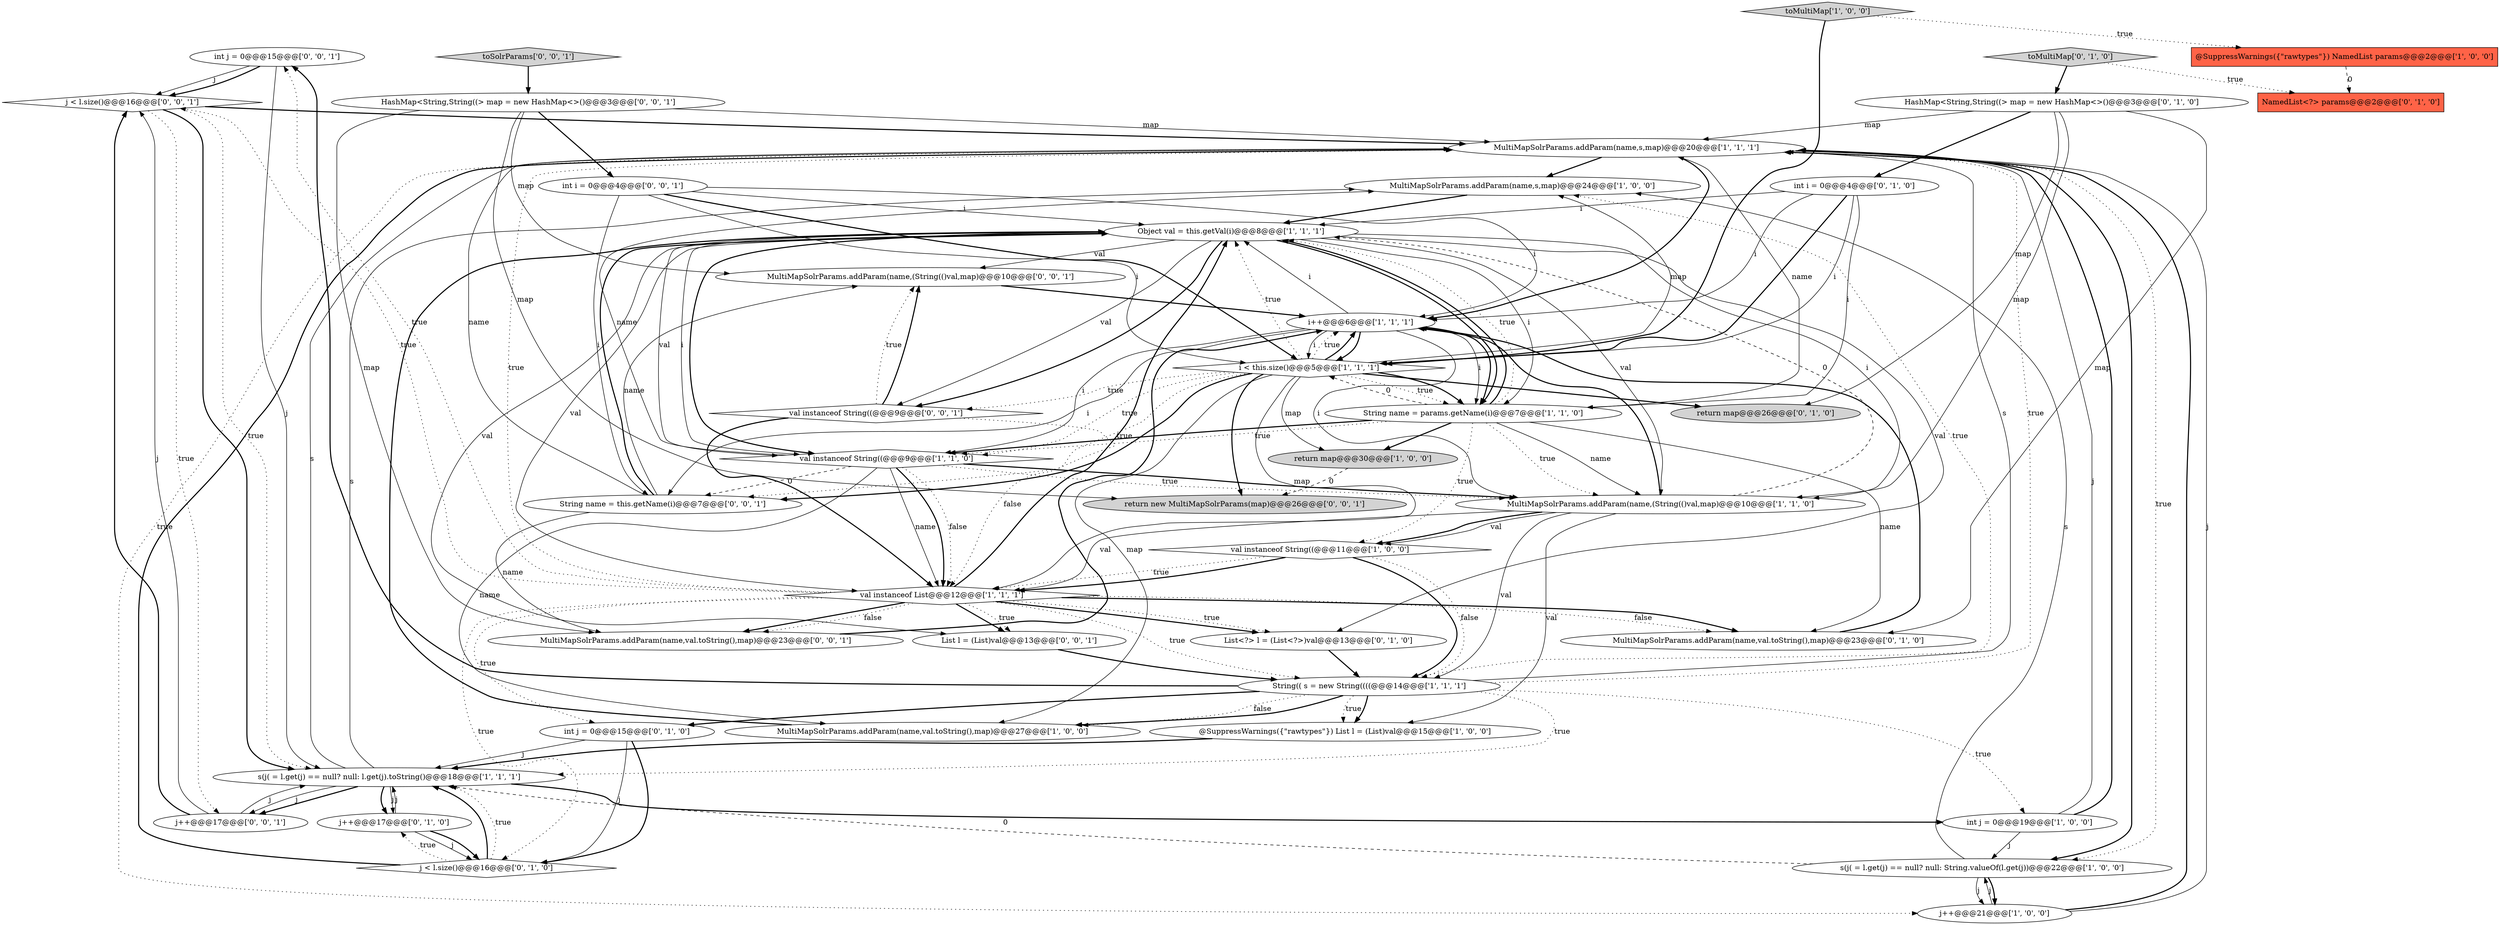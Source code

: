 digraph {
32 [style = filled, label = "int j = 0@@@15@@@['0', '0', '1']", fillcolor = white, shape = ellipse image = "AAA0AAABBB3BBB"];
20 [style = filled, label = "return map@@@26@@@['0', '1', '0']", fillcolor = lightgray, shape = ellipse image = "AAA0AAABBB2BBB"];
24 [style = filled, label = "List<?> l = (List<?>)val@@@13@@@['0', '1', '0']", fillcolor = white, shape = ellipse image = "AAA0AAABBB2BBB"];
10 [style = filled, label = "toMultiMap['1', '0', '0']", fillcolor = lightgray, shape = diamond image = "AAA0AAABBB1BBB"];
30 [style = filled, label = "MultiMapSolrParams.addParam(name,(String(()val,map)@@@10@@@['0', '0', '1']", fillcolor = white, shape = ellipse image = "AAA0AAABBB3BBB"];
5 [style = filled, label = "int j = 0@@@19@@@['1', '0', '0']", fillcolor = white, shape = ellipse image = "AAA0AAABBB1BBB"];
15 [style = filled, label = "MultiMapSolrParams.addParam(name,(String(()val,map)@@@10@@@['1', '1', '0']", fillcolor = white, shape = ellipse image = "AAA0AAABBB1BBB"];
8 [style = filled, label = "@SuppressWarnings({\"rawtypes\"}) NamedList params@@@2@@@['1', '0', '0']", fillcolor = tomato, shape = box image = "AAA1AAABBB1BBB"];
13 [style = filled, label = "i < this.size()@@@5@@@['1', '1', '1']", fillcolor = white, shape = diamond image = "AAA0AAABBB1BBB"];
33 [style = filled, label = "HashMap<String,String((> map = new HashMap<>()@@@3@@@['0', '0', '1']", fillcolor = white, shape = ellipse image = "AAA0AAABBB3BBB"];
39 [style = filled, label = "return new MultiMapSolrParams(map)@@@26@@@['0', '0', '1']", fillcolor = lightgray, shape = ellipse image = "AAA0AAABBB3BBB"];
11 [style = filled, label = "MultiMapSolrParams.addParam(name,s,map)@@@24@@@['1', '0', '0']", fillcolor = white, shape = ellipse image = "AAA0AAABBB1BBB"];
16 [style = filled, label = "MultiMapSolrParams.addParam(name,val.toString(),map)@@@27@@@['1', '0', '0']", fillcolor = white, shape = ellipse image = "AAA0AAABBB1BBB"];
3 [style = filled, label = "s(j( = l.get(j) == null? null: String.valueOf(l.get(j))@@@22@@@['1', '0', '0']", fillcolor = white, shape = ellipse image = "AAA0AAABBB1BBB"];
28 [style = filled, label = "int i = 0@@@4@@@['0', '1', '0']", fillcolor = white, shape = ellipse image = "AAA0AAABBB2BBB"];
12 [style = filled, label = "return map@@@30@@@['1', '0', '0']", fillcolor = lightgray, shape = ellipse image = "AAA0AAABBB1BBB"];
9 [style = filled, label = "val instanceof String((@@@9@@@['1', '1', '0']", fillcolor = white, shape = diamond image = "AAA0AAABBB1BBB"];
19 [style = filled, label = "MultiMapSolrParams.addParam(name,s,map)@@@20@@@['1', '1', '1']", fillcolor = white, shape = ellipse image = "AAA0AAABBB1BBB"];
2 [style = filled, label = "val instanceof List@@@12@@@['1', '1', '1']", fillcolor = white, shape = diamond image = "AAA0AAABBB1BBB"];
37 [style = filled, label = "val instanceof String((@@@9@@@['0', '0', '1']", fillcolor = white, shape = diamond image = "AAA0AAABBB3BBB"];
18 [style = filled, label = "j++@@@21@@@['1', '0', '0']", fillcolor = white, shape = ellipse image = "AAA0AAABBB1BBB"];
36 [style = filled, label = "toSolrParams['0', '0', '1']", fillcolor = lightgray, shape = diamond image = "AAA0AAABBB3BBB"];
22 [style = filled, label = "j++@@@17@@@['0', '1', '0']", fillcolor = white, shape = ellipse image = "AAA0AAABBB2BBB"];
21 [style = filled, label = "toMultiMap['0', '1', '0']", fillcolor = lightgray, shape = diamond image = "AAA0AAABBB2BBB"];
38 [style = filled, label = "j++@@@17@@@['0', '0', '1']", fillcolor = white, shape = ellipse image = "AAA0AAABBB3BBB"];
26 [style = filled, label = "j < l.size()@@@16@@@['0', '1', '0']", fillcolor = white, shape = diamond image = "AAA0AAABBB2BBB"];
7 [style = filled, label = "String name = params.getName(i)@@@7@@@['1', '1', '0']", fillcolor = white, shape = ellipse image = "AAA0AAABBB1BBB"];
23 [style = filled, label = "int j = 0@@@15@@@['0', '1', '0']", fillcolor = white, shape = ellipse image = "AAA0AAABBB2BBB"];
40 [style = filled, label = "String name = this.getName(i)@@@7@@@['0', '0', '1']", fillcolor = white, shape = ellipse image = "AAA0AAABBB3BBB"];
0 [style = filled, label = "Object val = this.getVal(i)@@@8@@@['1', '1', '1']", fillcolor = white, shape = ellipse image = "AAA0AAABBB1BBB"];
29 [style = filled, label = "NamedList<?> params@@@2@@@['0', '1', '0']", fillcolor = tomato, shape = box image = "AAA1AAABBB2BBB"];
31 [style = filled, label = "MultiMapSolrParams.addParam(name,val.toString(),map)@@@23@@@['0', '0', '1']", fillcolor = white, shape = ellipse image = "AAA0AAABBB3BBB"];
27 [style = filled, label = "MultiMapSolrParams.addParam(name,val.toString(),map)@@@23@@@['0', '1', '0']", fillcolor = white, shape = ellipse image = "AAA0AAABBB2BBB"];
1 [style = filled, label = "String(( s = new String((((@@@14@@@['1', '1', '1']", fillcolor = white, shape = ellipse image = "AAA0AAABBB1BBB"];
14 [style = filled, label = "@SuppressWarnings({\"rawtypes\"}) List l = (List)val@@@15@@@['1', '0', '0']", fillcolor = white, shape = ellipse image = "AAA0AAABBB1BBB"];
34 [style = filled, label = "j < l.size()@@@16@@@['0', '0', '1']", fillcolor = white, shape = diamond image = "AAA0AAABBB3BBB"];
4 [style = filled, label = "i++@@@6@@@['1', '1', '1']", fillcolor = white, shape = ellipse image = "AAA0AAABBB1BBB"];
6 [style = filled, label = "s(j( = l.get(j) == null? null: l.get(j).toString()@@@18@@@['1', '1', '1']", fillcolor = white, shape = ellipse image = "AAA0AAABBB1BBB"];
17 [style = filled, label = "val instanceof String((@@@11@@@['1', '0', '0']", fillcolor = white, shape = diamond image = "AAA0AAABBB1BBB"];
25 [style = filled, label = "HashMap<String,String((> map = new HashMap<>()@@@3@@@['0', '1', '0']", fillcolor = white, shape = ellipse image = "AAA0AAABBB2BBB"];
41 [style = filled, label = "int i = 0@@@4@@@['0', '0', '1']", fillcolor = white, shape = ellipse image = "AAA0AAABBB3BBB"];
35 [style = filled, label = "List l = (List)val@@@13@@@['0', '0', '1']", fillcolor = white, shape = ellipse image = "AAA0AAABBB3BBB"];
28->4 [style = solid, label="i"];
2->35 [style = bold, label=""];
10->8 [style = dotted, label="true"];
16->0 [style = bold, label=""];
4->40 [style = solid, label="i"];
6->22 [style = bold, label=""];
41->40 [style = solid, label="i"];
22->6 [style = solid, label="j"];
15->2 [style = solid, label="val"];
9->11 [style = solid, label="name"];
2->23 [style = dotted, label="true"];
19->11 [style = bold, label=""];
32->34 [style = solid, label="j"];
32->34 [style = bold, label=""];
0->37 [style = solid, label="val"];
26->22 [style = dotted, label="true"];
36->33 [style = bold, label=""];
1->23 [style = bold, label=""];
3->18 [style = bold, label=""];
7->9 [style = bold, label=""];
0->30 [style = solid, label="val"];
15->17 [style = bold, label=""];
7->27 [style = solid, label="name"];
9->2 [style = solid, label="name"];
33->19 [style = solid, label="map"];
4->15 [style = solid, label="i"];
23->26 [style = solid, label="j"];
6->22 [style = solid, label="j"];
1->6 [style = dotted, label="true"];
9->15 [style = dotted, label="true"];
3->18 [style = solid, label="j"];
17->2 [style = dotted, label="true"];
13->37 [style = dotted, label="true"];
2->24 [style = bold, label=""];
37->2 [style = dotted, label="false"];
3->11 [style = solid, label="s"];
25->19 [style = solid, label="map"];
19->3 [style = bold, label=""];
41->13 [style = bold, label=""];
0->9 [style = solid, label="val"];
13->4 [style = dotted, label="true"];
2->31 [style = bold, label=""];
13->9 [style = dotted, label="true"];
28->0 [style = solid, label="i"];
13->16 [style = solid, label="map"];
25->28 [style = bold, label=""];
13->11 [style = solid, label="map"];
34->19 [style = bold, label=""];
9->2 [style = bold, label=""];
41->4 [style = solid, label="i"];
5->19 [style = solid, label="j"];
2->24 [style = dotted, label="true"];
21->29 [style = dotted, label="true"];
41->13 [style = solid, label="i"];
6->11 [style = solid, label="s"];
18->19 [style = bold, label=""];
40->0 [style = bold, label=""];
31->4 [style = bold, label=""];
33->41 [style = bold, label=""];
7->0 [style = bold, label=""];
13->40 [style = bold, label=""];
25->27 [style = solid, label="map"];
13->7 [style = dotted, label="true"];
21->25 [style = bold, label=""];
26->6 [style = bold, label=""];
6->19 [style = solid, label="s"];
33->31 [style = solid, label="map"];
34->38 [style = dotted, label="true"];
0->7 [style = bold, label=""];
33->39 [style = solid, label="map"];
0->15 [style = solid, label="i"];
2->27 [style = dotted, label="false"];
6->38 [style = bold, label=""];
17->2 [style = bold, label=""];
40->31 [style = solid, label="name"];
13->0 [style = dotted, label="true"];
1->16 [style = bold, label=""];
19->3 [style = dotted, label="true"];
5->3 [style = solid, label="j"];
13->12 [style = solid, label="map"];
2->27 [style = bold, label=""];
1->32 [style = bold, label=""];
4->0 [style = solid, label="i"];
7->19 [style = solid, label="name"];
26->6 [style = dotted, label="true"];
22->26 [style = solid, label="j"];
13->40 [style = dotted, label="true"];
7->17 [style = dotted, label="true"];
14->6 [style = bold, label=""];
12->39 [style = dashed, label="0"];
2->19 [style = dotted, label="true"];
4->7 [style = solid, label="i"];
22->26 [style = bold, label=""];
4->9 [style = solid, label="i"];
17->1 [style = bold, label=""];
6->38 [style = solid, label="j"];
15->1 [style = solid, label="val"];
0->2 [style = solid, label="val"];
37->30 [style = bold, label=""];
4->13 [style = bold, label=""];
41->0 [style = solid, label="i"];
19->18 [style = dotted, label="true"];
13->39 [style = bold, label=""];
15->17 [style = solid, label="val"];
15->14 [style = solid, label="val"];
26->19 [style = bold, label=""];
28->7 [style = solid, label="i"];
7->0 [style = dotted, label="true"];
0->24 [style = solid, label="val"];
7->15 [style = dotted, label="true"];
1->19 [style = dotted, label="true"];
4->7 [style = bold, label=""];
1->19 [style = solid, label="s"];
5->19 [style = bold, label=""];
6->5 [style = bold, label=""];
2->0 [style = bold, label=""];
35->1 [style = bold, label=""];
32->6 [style = solid, label="j"];
10->13 [style = bold, label=""];
28->13 [style = solid, label="i"];
0->15 [style = solid, label="val"];
38->6 [style = solid, label="j"];
38->34 [style = bold, label=""];
2->35 [style = dotted, label="true"];
7->13 [style = dashed, label="0"];
18->19 [style = solid, label="j"];
2->26 [style = dotted, label="true"];
37->2 [style = bold, label=""];
15->0 [style = dashed, label="0"];
24->1 [style = bold, label=""];
1->16 [style = dotted, label="false"];
8->29 [style = dashed, label="0"];
0->9 [style = solid, label="i"];
40->30 [style = solid, label="name"];
0->9 [style = bold, label=""];
3->6 [style = dashed, label="0"];
0->37 [style = bold, label=""];
7->15 [style = solid, label="name"];
25->15 [style = solid, label="map"];
2->34 [style = dotted, label="true"];
7->12 [style = bold, label=""];
9->16 [style = solid, label="name"];
1->11 [style = dotted, label="true"];
23->26 [style = bold, label=""];
9->2 [style = dotted, label="false"];
28->13 [style = bold, label=""];
1->14 [style = dotted, label="true"];
38->34 [style = solid, label="j"];
7->9 [style = dotted, label="true"];
18->3 [style = solid, label="j"];
4->13 [style = solid, label="i"];
37->30 [style = dotted, label="true"];
23->6 [style = solid, label="j"];
2->32 [style = dotted, label="true"];
13->2 [style = solid, label="map"];
25->20 [style = solid, label="map"];
2->31 [style = dotted, label="false"];
27->4 [style = bold, label=""];
11->0 [style = bold, label=""];
9->40 [style = dashed, label="0"];
2->1 [style = dotted, label="true"];
9->15 [style = bold, label=""];
13->7 [style = bold, label=""];
30->4 [style = bold, label=""];
33->30 [style = solid, label="map"];
34->6 [style = bold, label=""];
15->4 [style = bold, label=""];
17->1 [style = dotted, label="false"];
0->35 [style = solid, label="val"];
34->6 [style = dotted, label="true"];
1->14 [style = bold, label=""];
19->4 [style = bold, label=""];
40->19 [style = solid, label="name"];
13->4 [style = bold, label=""];
1->5 [style = dotted, label="true"];
0->7 [style = solid, label="i"];
13->20 [style = bold, label=""];
}
